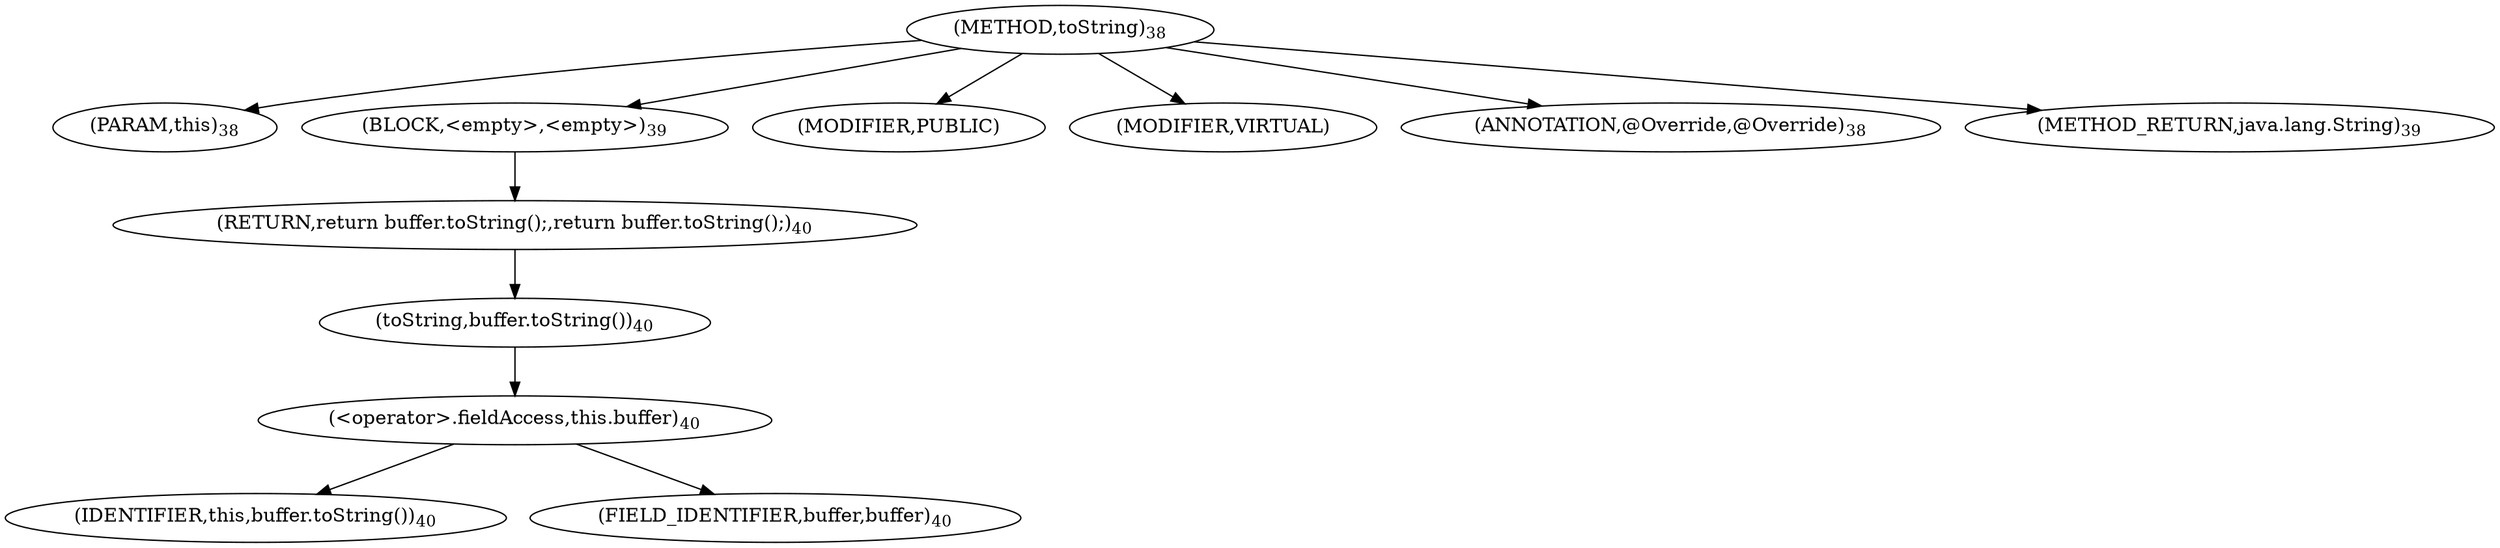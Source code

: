 digraph "toString" {  
"63" [label = <(METHOD,toString)<SUB>38</SUB>> ]
"64" [label = <(PARAM,this)<SUB>38</SUB>> ]
"65" [label = <(BLOCK,&lt;empty&gt;,&lt;empty&gt;)<SUB>39</SUB>> ]
"66" [label = <(RETURN,return buffer.toString();,return buffer.toString();)<SUB>40</SUB>> ]
"67" [label = <(toString,buffer.toString())<SUB>40</SUB>> ]
"68" [label = <(&lt;operator&gt;.fieldAccess,this.buffer)<SUB>40</SUB>> ]
"69" [label = <(IDENTIFIER,this,buffer.toString())<SUB>40</SUB>> ]
"70" [label = <(FIELD_IDENTIFIER,buffer,buffer)<SUB>40</SUB>> ]
"71" [label = <(MODIFIER,PUBLIC)> ]
"72" [label = <(MODIFIER,VIRTUAL)> ]
"73" [label = <(ANNOTATION,@Override,@Override)<SUB>38</SUB>> ]
"74" [label = <(METHOD_RETURN,java.lang.String)<SUB>39</SUB>> ]
  "63" -> "64" 
  "63" -> "65" 
  "63" -> "71" 
  "63" -> "72" 
  "63" -> "73" 
  "63" -> "74" 
  "65" -> "66" 
  "66" -> "67" 
  "67" -> "68" 
  "68" -> "69" 
  "68" -> "70" 
}
